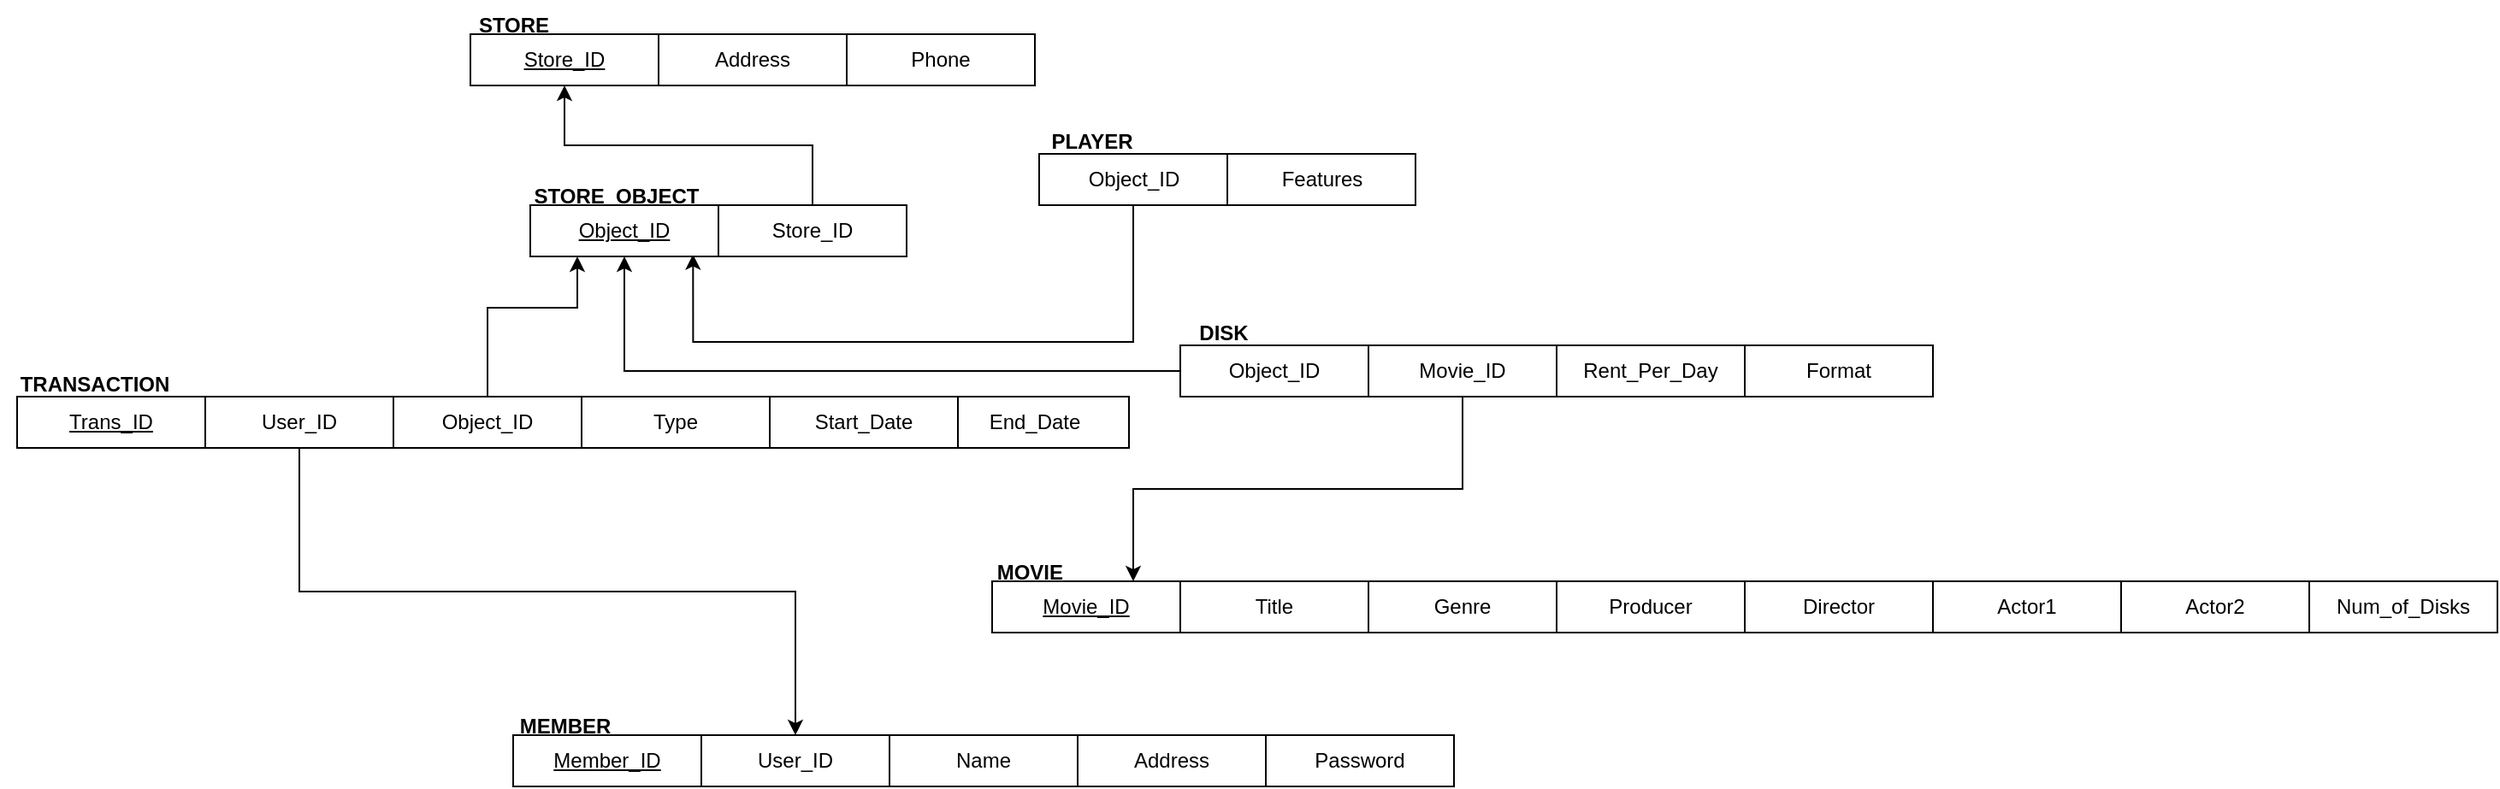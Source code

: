 <mxfile version="26.2.3">
  <diagram name="Page-1" id="Wwo5tz0wFV-s_nZwgho0">
    <mxGraphModel dx="1456" dy="677" grid="0" gridSize="10" guides="1" tooltips="1" connect="1" arrows="1" fold="1" page="1" pageScale="1" pageWidth="3300" pageHeight="4681" math="0" shadow="0">
      <root>
        <mxCell id="0" />
        <mxCell id="1" parent="0" />
        <mxCell id="tHKJMBJ2TUP7fWaP2HwY-1" value="Address" style="rounded=0;whiteSpace=wrap;html=1;" parent="1" vertex="1">
          <mxGeometry x="448" y="207" width="110" height="30" as="geometry" />
        </mxCell>
        <mxCell id="tHKJMBJ2TUP7fWaP2HwY-2" value="Phone" style="rounded=0;whiteSpace=wrap;html=1;" parent="1" vertex="1">
          <mxGeometry x="558" y="207" width="110" height="30" as="geometry" />
        </mxCell>
        <mxCell id="tHKJMBJ2TUP7fWaP2HwY-3" value="User_ID" style="rounded=0;whiteSpace=wrap;html=1;" parent="1" vertex="1">
          <mxGeometry x="473" y="617" width="110" height="30" as="geometry" />
        </mxCell>
        <mxCell id="tHKJMBJ2TUP7fWaP2HwY-52" value="&lt;u&gt;Store_ID&lt;/u&gt;" style="rounded=0;whiteSpace=wrap;html=1;" parent="1" vertex="1">
          <mxGeometry x="338" y="207" width="110" height="30" as="geometry" />
        </mxCell>
        <mxCell id="tHKJMBJ2TUP7fWaP2HwY-54" value="&lt;b&gt;STORE&lt;/b&gt;" style="text;html=1;align=center;verticalAlign=middle;resizable=0;points=[];autosize=1;strokeColor=none;fillColor=none;" parent="1" vertex="1">
          <mxGeometry x="333" y="187" width="60" height="30" as="geometry" />
        </mxCell>
        <mxCell id="tHKJMBJ2TUP7fWaP2HwY-58" value="Name" style="rounded=0;whiteSpace=wrap;html=1;" parent="1" vertex="1">
          <mxGeometry x="583" y="617" width="110" height="30" as="geometry" />
        </mxCell>
        <mxCell id="tHKJMBJ2TUP7fWaP2HwY-59" value="Address" style="rounded=0;whiteSpace=wrap;html=1;" parent="1" vertex="1">
          <mxGeometry x="693" y="617" width="110" height="30" as="geometry" />
        </mxCell>
        <mxCell id="tHKJMBJ2TUP7fWaP2HwY-60" value="Password" style="rounded=0;whiteSpace=wrap;html=1;" parent="1" vertex="1">
          <mxGeometry x="803" y="617" width="110" height="30" as="geometry" />
        </mxCell>
        <mxCell id="tHKJMBJ2TUP7fWaP2HwY-69" value="&lt;b&gt;MEMBER&lt;/b&gt;" style="text;html=1;align=center;verticalAlign=middle;resizable=0;points=[];autosize=1;strokeColor=none;fillColor=none;" parent="1" vertex="1">
          <mxGeometry x="353" y="597" width="80" height="30" as="geometry" />
        </mxCell>
        <mxCell id="tHKJMBJ2TUP7fWaP2HwY-70" value="&lt;u&gt;Movie_ID&lt;/u&gt;" style="rounded=0;whiteSpace=wrap;html=1;" parent="1" vertex="1">
          <mxGeometry x="643" y="527" width="110" height="30" as="geometry" />
        </mxCell>
        <mxCell id="tHKJMBJ2TUP7fWaP2HwY-71" value="Actor2" style="rounded=0;whiteSpace=wrap;html=1;" parent="1" vertex="1">
          <mxGeometry x="1303" y="527" width="110" height="30" as="geometry" />
        </mxCell>
        <mxCell id="tHKJMBJ2TUP7fWaP2HwY-72" value="Actor1" style="rounded=0;whiteSpace=wrap;html=1;" parent="1" vertex="1">
          <mxGeometry x="1193" y="527" width="110" height="30" as="geometry" />
        </mxCell>
        <mxCell id="tHKJMBJ2TUP7fWaP2HwY-73" value="Director" style="rounded=0;whiteSpace=wrap;html=1;" parent="1" vertex="1">
          <mxGeometry x="1083" y="527" width="110" height="30" as="geometry" />
        </mxCell>
        <mxCell id="tHKJMBJ2TUP7fWaP2HwY-74" value="Producer" style="rounded=0;whiteSpace=wrap;html=1;" parent="1" vertex="1">
          <mxGeometry x="973" y="527" width="110" height="30" as="geometry" />
        </mxCell>
        <mxCell id="tHKJMBJ2TUP7fWaP2HwY-75" value="Genre" style="rounded=0;whiteSpace=wrap;html=1;" parent="1" vertex="1">
          <mxGeometry x="863" y="527" width="110" height="30" as="geometry" />
        </mxCell>
        <mxCell id="tHKJMBJ2TUP7fWaP2HwY-76" value="Title" style="rounded=0;whiteSpace=wrap;html=1;" parent="1" vertex="1">
          <mxGeometry x="753" y="527" width="110" height="30" as="geometry" />
        </mxCell>
        <mxCell id="tHKJMBJ2TUP7fWaP2HwY-77" value="&lt;b&gt;&amp;nbsp;MOVIE&lt;/b&gt;" style="text;html=1;align=center;verticalAlign=middle;resizable=0;points=[];autosize=1;strokeColor=none;fillColor=none;" parent="1" vertex="1">
          <mxGeometry x="628" y="507" width="70" height="30" as="geometry" />
        </mxCell>
        <mxCell id="tHKJMBJ2TUP7fWaP2HwY-80" value="Features" style="rounded=0;whiteSpace=wrap;html=1;" parent="1" vertex="1">
          <mxGeometry x="780.5" y="277" width="110" height="30" as="geometry" />
        </mxCell>
        <mxCell id="tHKJMBJ2TUP7fWaP2HwY-81" value="Rent_Per_Day" style="rounded=0;whiteSpace=wrap;html=1;" parent="1" vertex="1">
          <mxGeometry x="973" y="389" width="110" height="30" as="geometry" />
        </mxCell>
        <mxCell id="C4_qEH-SMhasa9ndvBkx-17" style="edgeStyle=orthogonalEdgeStyle;rounded=0;orthogonalLoop=1;jettySize=auto;html=1;exitX=0.5;exitY=1;exitDx=0;exitDy=0;entryX=0.75;entryY=0;entryDx=0;entryDy=0;" parent="1" source="tHKJMBJ2TUP7fWaP2HwY-82" target="tHKJMBJ2TUP7fWaP2HwY-70" edge="1">
          <mxGeometry relative="1" as="geometry" />
        </mxCell>
        <mxCell id="tHKJMBJ2TUP7fWaP2HwY-82" value="Movie_ID" style="rounded=0;whiteSpace=wrap;html=1;" parent="1" vertex="1">
          <mxGeometry x="863" y="389" width="110" height="30" as="geometry" />
        </mxCell>
        <mxCell id="C4_qEH-SMhasa9ndvBkx-12" style="edgeStyle=orthogonalEdgeStyle;rounded=0;orthogonalLoop=1;jettySize=auto;html=1;exitX=0.5;exitY=0;exitDx=0;exitDy=0;entryX=0.5;entryY=1;entryDx=0;entryDy=0;" parent="1" source="tHKJMBJ2TUP7fWaP2HwY-83" target="tHKJMBJ2TUP7fWaP2HwY-52" edge="1">
          <mxGeometry relative="1" as="geometry" />
        </mxCell>
        <mxCell id="tHKJMBJ2TUP7fWaP2HwY-83" value="Store_ID" style="rounded=0;whiteSpace=wrap;html=1;" parent="1" vertex="1">
          <mxGeometry x="483" y="307" width="110" height="30" as="geometry" />
        </mxCell>
        <mxCell id="C4_qEH-SMhasa9ndvBkx-20" style="edgeStyle=orthogonalEdgeStyle;rounded=0;orthogonalLoop=1;jettySize=auto;html=1;exitX=0.5;exitY=1;exitDx=0;exitDy=0;entryX=0.865;entryY=0.96;entryDx=0;entryDy=0;entryPerimeter=0;" parent="1" source="tHKJMBJ2TUP7fWaP2HwY-84" target="tHKJMBJ2TUP7fWaP2HwY-85" edge="1">
          <mxGeometry relative="1" as="geometry">
            <mxPoint x="513.0" y="387" as="targetPoint" />
            <Array as="points">
              <mxPoint x="726" y="387" />
              <mxPoint x="468" y="387" />
            </Array>
          </mxGeometry>
        </mxCell>
        <mxCell id="tHKJMBJ2TUP7fWaP2HwY-84" value="Object_ID" style="rounded=0;whiteSpace=wrap;html=1;" parent="1" vertex="1">
          <mxGeometry x="670.5" y="277" width="110" height="30" as="geometry" />
        </mxCell>
        <mxCell id="tHKJMBJ2TUP7fWaP2HwY-85" value="&lt;u&gt;Object_ID&lt;/u&gt;" style="rounded=0;whiteSpace=wrap;html=1;" parent="1" vertex="1">
          <mxGeometry x="373" y="307" width="110" height="30" as="geometry" />
        </mxCell>
        <mxCell id="tHKJMBJ2TUP7fWaP2HwY-87" value="&lt;b&gt;STORE_OBJECT&lt;/b&gt;" style="text;html=1;align=center;verticalAlign=middle;resizable=0;points=[];autosize=1;strokeColor=none;fillColor=none;" parent="1" vertex="1">
          <mxGeometry x="363" y="287" width="120" height="30" as="geometry" />
        </mxCell>
        <mxCell id="tHKJMBJ2TUP7fWaP2HwY-89" value="End_Date" style="rounded=0;whiteSpace=wrap;html=1;" parent="1" vertex="1">
          <mxGeometry x="613" y="419" width="110" height="30" as="geometry" />
        </mxCell>
        <mxCell id="tHKJMBJ2TUP7fWaP2HwY-90" value="Start_Date" style="rounded=0;whiteSpace=wrap;html=1;" parent="1" vertex="1">
          <mxGeometry x="513" y="419" width="110" height="30" as="geometry" />
        </mxCell>
        <mxCell id="C4_qEH-SMhasa9ndvBkx-10" style="edgeStyle=orthogonalEdgeStyle;rounded=0;orthogonalLoop=1;jettySize=auto;html=1;exitX=0.5;exitY=0;exitDx=0;exitDy=0;entryX=0.25;entryY=1;entryDx=0;entryDy=0;" parent="1" source="tHKJMBJ2TUP7fWaP2HwY-91" target="tHKJMBJ2TUP7fWaP2HwY-85" edge="1">
          <mxGeometry relative="1" as="geometry">
            <mxPoint x="323" y="317" as="targetPoint" />
            <Array as="points">
              <mxPoint x="348" y="367" />
              <mxPoint x="401" y="367" />
            </Array>
          </mxGeometry>
        </mxCell>
        <mxCell id="tHKJMBJ2TUP7fWaP2HwY-91" value="Object_ID" style="rounded=0;whiteSpace=wrap;html=1;" parent="1" vertex="1">
          <mxGeometry x="293" y="419" width="110" height="30" as="geometry" />
        </mxCell>
        <mxCell id="C4_qEH-SMhasa9ndvBkx-9" style="edgeStyle=orthogonalEdgeStyle;rounded=0;orthogonalLoop=1;jettySize=auto;html=1;exitX=0.5;exitY=1;exitDx=0;exitDy=0;entryX=0.5;entryY=0;entryDx=0;entryDy=0;" parent="1" source="tHKJMBJ2TUP7fWaP2HwY-92" target="tHKJMBJ2TUP7fWaP2HwY-3" edge="1">
          <mxGeometry relative="1" as="geometry" />
        </mxCell>
        <mxCell id="tHKJMBJ2TUP7fWaP2HwY-92" value="User_ID" style="rounded=0;whiteSpace=wrap;html=1;" parent="1" vertex="1">
          <mxGeometry x="183" y="419" width="110" height="30" as="geometry" />
        </mxCell>
        <mxCell id="tHKJMBJ2TUP7fWaP2HwY-93" value="&lt;u&gt;Trans_ID&lt;/u&gt;" style="rounded=0;whiteSpace=wrap;html=1;" parent="1" vertex="1">
          <mxGeometry x="73" y="419" width="110" height="30" as="geometry" />
        </mxCell>
        <mxCell id="tHKJMBJ2TUP7fWaP2HwY-94" value="&lt;b&gt;TRANSACTION&lt;/b&gt;" style="text;html=1;align=center;verticalAlign=middle;resizable=0;points=[];autosize=1;strokeColor=none;fillColor=none;" parent="1" vertex="1">
          <mxGeometry x="63" y="397" width="110" height="30" as="geometry" />
        </mxCell>
        <mxCell id="tHKJMBJ2TUP7fWaP2HwY-95" value="&lt;u&gt;Member_ID&lt;/u&gt;" style="rounded=0;whiteSpace=wrap;html=1;" parent="1" vertex="1">
          <mxGeometry x="363" y="617" width="110" height="30" as="geometry" />
        </mxCell>
        <mxCell id="tHKJMBJ2TUP7fWaP2HwY-96" value="Num_of_Disks" style="rounded=0;whiteSpace=wrap;html=1;" parent="1" vertex="1">
          <mxGeometry x="1413" y="527" width="110" height="30" as="geometry" />
        </mxCell>
        <mxCell id="C4_qEH-SMhasa9ndvBkx-5" value="&lt;b&gt;DISK&lt;/b&gt;" style="text;html=1;align=center;verticalAlign=middle;resizable=0;points=[];autosize=1;strokeColor=none;fillColor=none;" parent="1" vertex="1">
          <mxGeometry x="753" y="367" width="50" height="30" as="geometry" />
        </mxCell>
        <mxCell id="C4_qEH-SMhasa9ndvBkx-15" style="edgeStyle=orthogonalEdgeStyle;rounded=0;orthogonalLoop=1;jettySize=auto;html=1;exitX=0;exitY=0.5;exitDx=0;exitDy=0;entryX=0.5;entryY=1;entryDx=0;entryDy=0;" parent="1" source="C4_qEH-SMhasa9ndvBkx-6" target="tHKJMBJ2TUP7fWaP2HwY-85" edge="1">
          <mxGeometry relative="1" as="geometry" />
        </mxCell>
        <mxCell id="C4_qEH-SMhasa9ndvBkx-6" value="Object_ID" style="rounded=0;whiteSpace=wrap;html=1;" parent="1" vertex="1">
          <mxGeometry x="753" y="389" width="110" height="30" as="geometry" />
        </mxCell>
        <mxCell id="C4_qEH-SMhasa9ndvBkx-7" value="&lt;b&gt;PLAYER&lt;/b&gt;" style="text;html=1;align=center;verticalAlign=middle;resizable=0;points=[];autosize=1;strokeColor=none;fillColor=none;" parent="1" vertex="1">
          <mxGeometry x="665.5" y="255" width="70" height="30" as="geometry" />
        </mxCell>
        <mxCell id="virA9rKdIpHD-8R1ZVtc-1" value="Format" style="rounded=0;whiteSpace=wrap;html=1;" vertex="1" parent="1">
          <mxGeometry x="1083" y="389" width="110" height="30" as="geometry" />
        </mxCell>
        <mxCell id="virA9rKdIpHD-8R1ZVtc-2" value="Type" style="rounded=0;whiteSpace=wrap;html=1;" vertex="1" parent="1">
          <mxGeometry x="403" y="419" width="110" height="30" as="geometry" />
        </mxCell>
      </root>
    </mxGraphModel>
  </diagram>
</mxfile>
